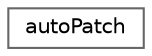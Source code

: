 digraph "Graphical Class Hierarchy"
{
 // LATEX_PDF_SIZE
  bgcolor="transparent";
  edge [fontname=Helvetica,fontsize=10,labelfontname=Helvetica,labelfontsize=10];
  node [fontname=Helvetica,fontsize=10,shape=box,height=0.2,width=0.4];
  rankdir="LR";
  Node0 [id="Node000000",label="autoPatch",height=0.2,width=0.4,color="grey40", fillcolor="white", style="filled",URL="$classFoam_1_1searchableSurfaceModifier_1_1autoPatch.html",tooltip="Patchify triangles based on a feature angle. Replacement of surfaceAutoPatch."];
}
